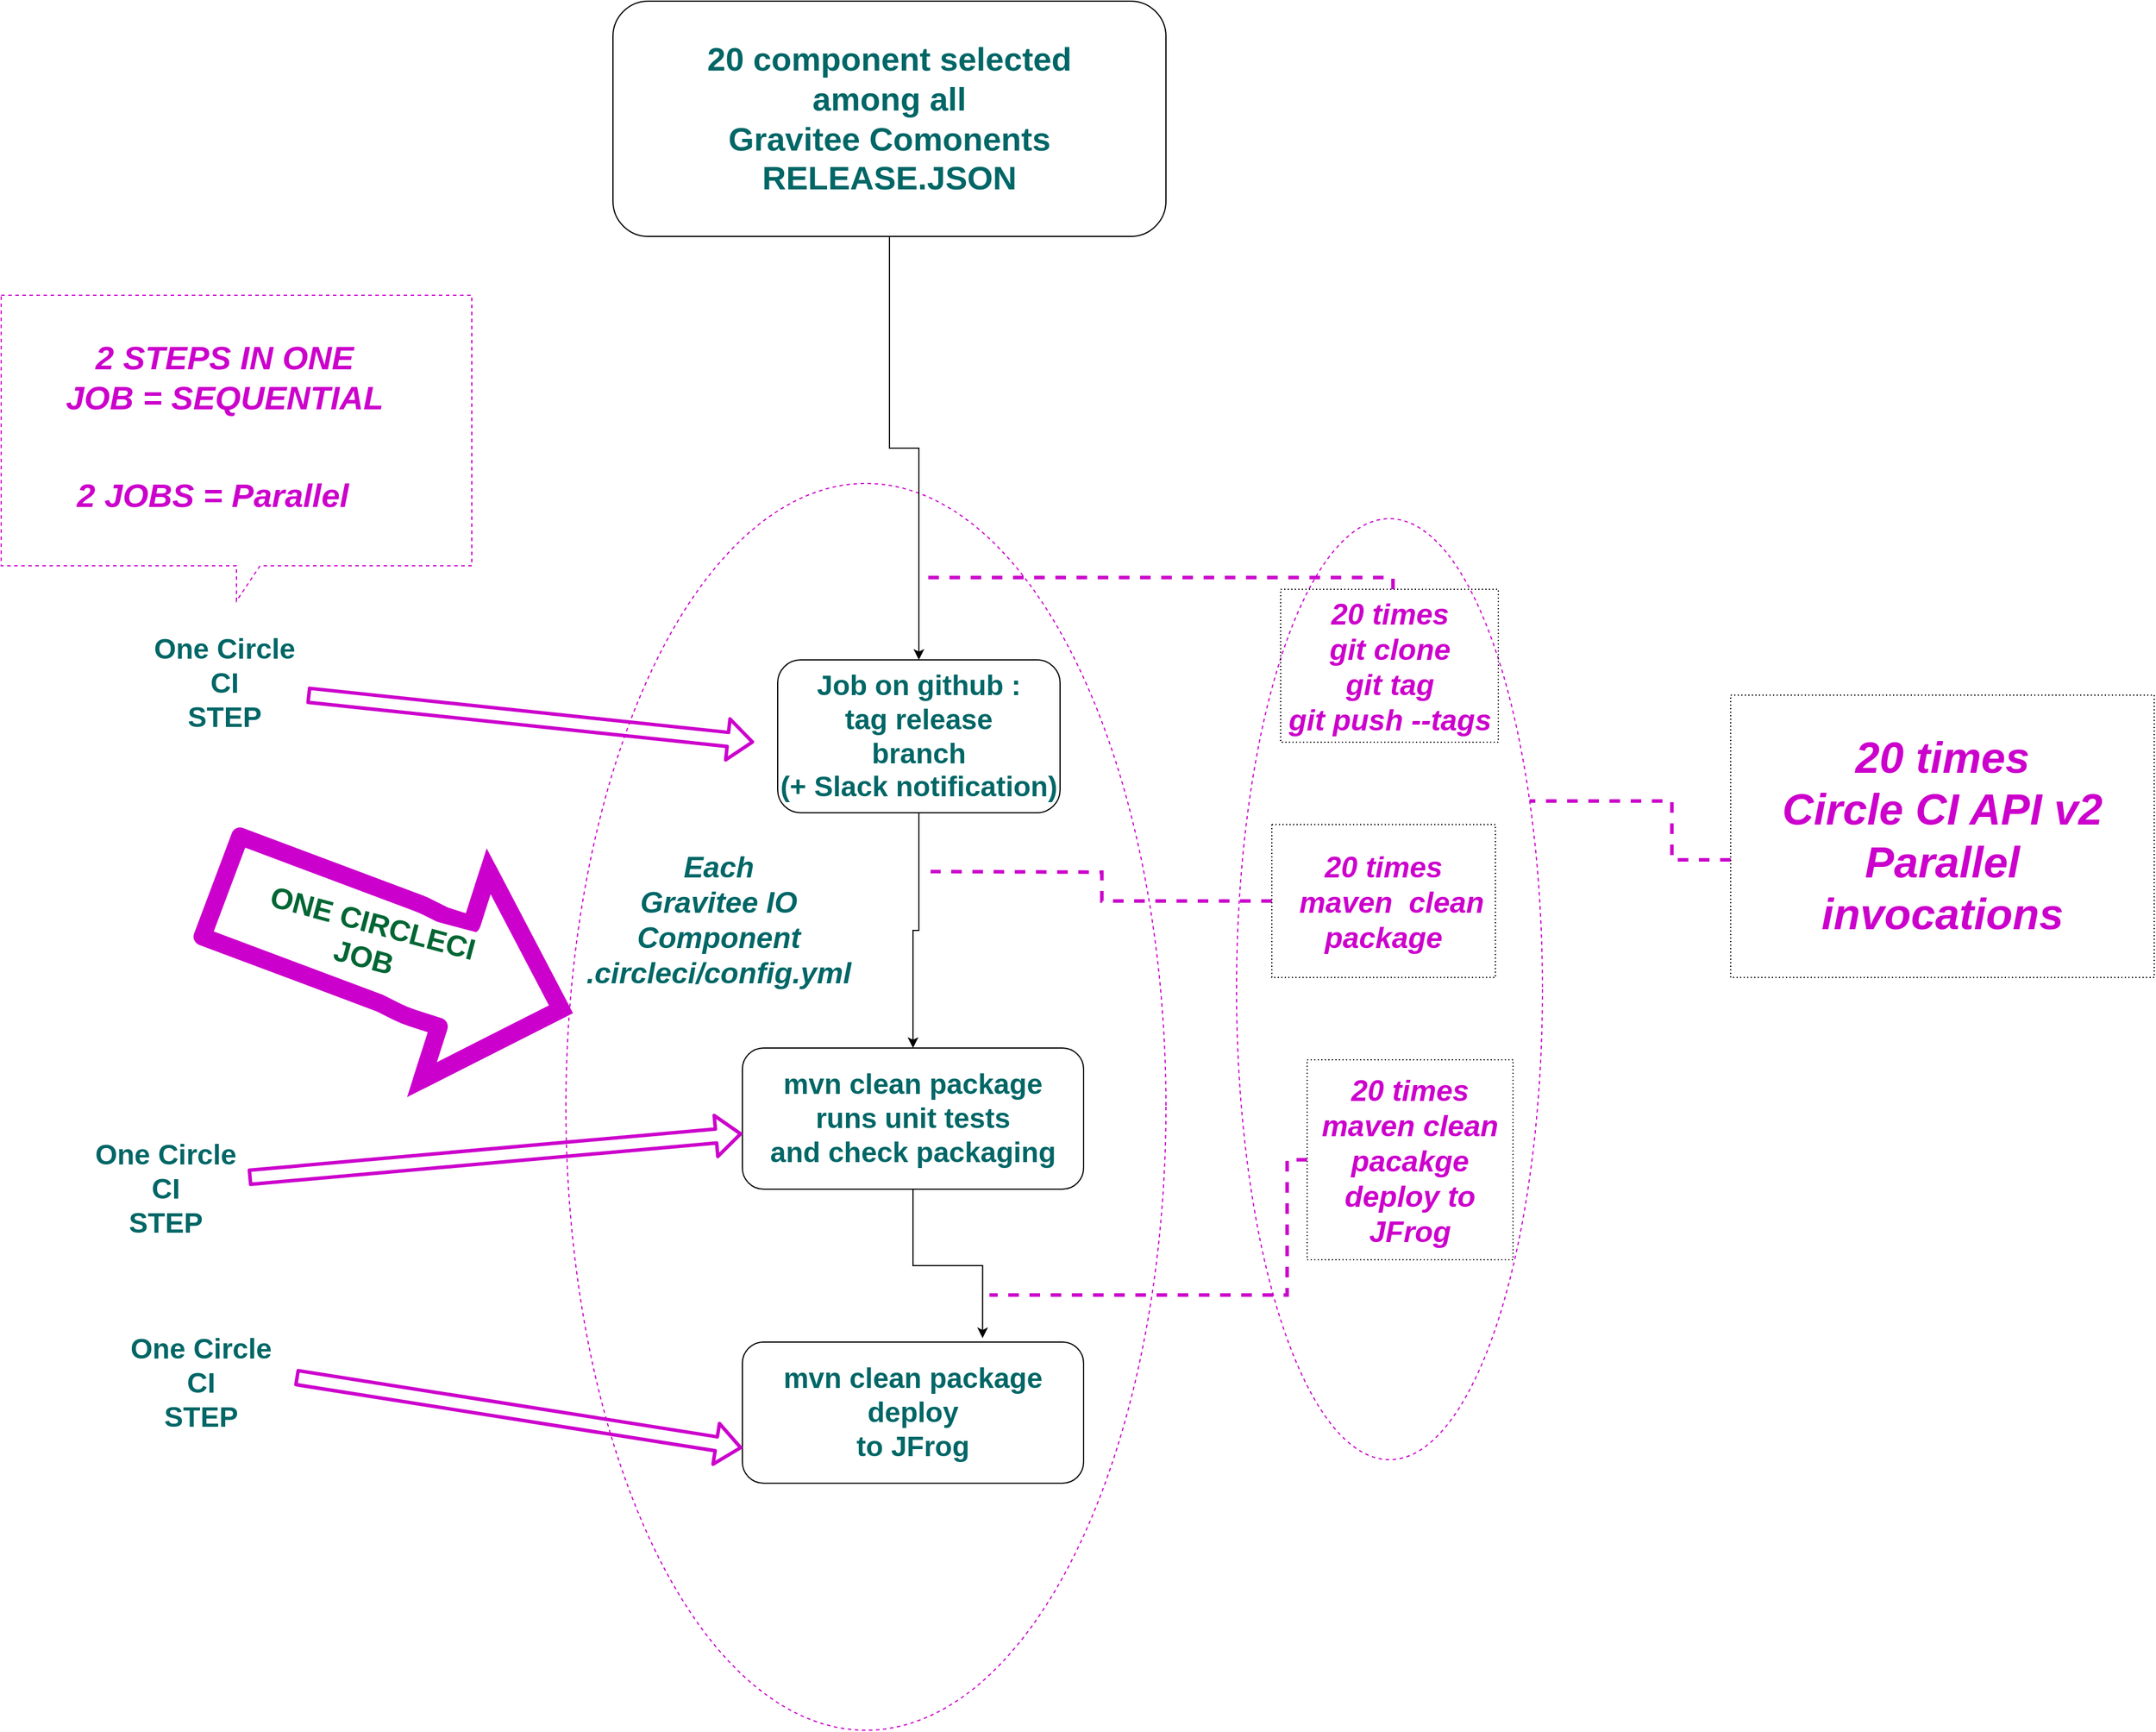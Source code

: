 <mxfile version="13.6.9" type="device"><diagram id="BBbb28W5JfRCKO-WnA04" name="Page-1"><mxGraphModel dx="10330" dy="6093" grid="1" gridSize="10" guides="1" tooltips="1" connect="1" arrows="1" fold="1" page="1" pageScale="1" pageWidth="850" pageHeight="1100" math="0" shadow="0"><root><mxCell id="0"/><mxCell id="1" parent="0"/><mxCell id="2mjxniXGqGAX1PFGv8ul-36" value="" style="shape=callout;whiteSpace=wrap;html=1;perimeter=calloutPerimeter;dashed=1;strokeColor=#CC00CC;fontSize=28;fontColor=#CC00CC;" vertex="1" parent="1"><mxGeometry x="-270" y="-320" width="400" height="260" as="geometry"/></mxCell><mxCell id="2mjxniXGqGAX1PFGv8ul-20" value="" style="ellipse;whiteSpace=wrap;html=1;dashed=1;strokeColor=#CC00CC;fontSize=14;fontColor=#CC00CC;" vertex="1" parent="1"><mxGeometry x="210" y="-160" width="510" height="1060" as="geometry"/></mxCell><mxCell id="2mjxniXGqGAX1PFGv8ul-19" value="" style="ellipse;whiteSpace=wrap;html=1;fontSize=14;fontColor=#CC00CC;dashed=1;strokeColor=#CC00CC;" vertex="1" parent="1"><mxGeometry x="780" y="-130" width="260" height="800" as="geometry"/></mxCell><mxCell id="2mjxniXGqGAX1PFGv8ul-2" style="edgeStyle=orthogonalEdgeStyle;rounded=0;orthogonalLoop=1;jettySize=auto;html=1;" edge="1" parent="1" source="2mjxniXGqGAX1PFGv8ul-1" target="2mjxniXGqGAX1PFGv8ul-3"><mxGeometry relative="1" as="geometry"><mxPoint x="555" y="40.0" as="targetPoint"/></mxGeometry></mxCell><mxCell id="2mjxniXGqGAX1PFGv8ul-1" value="20 component selected&lt;br style=&quot;font-size: 28px&quot;&gt;among all&lt;br style=&quot;font-size: 28px&quot;&gt;Gravitee Comonents&lt;br&gt;RELEASE.JSON" style="rounded=1;whiteSpace=wrap;html=1;fontStyle=1;fontColor=#006666;fontSize=28;" vertex="1" parent="1"><mxGeometry x="250" y="-570" width="470" height="200" as="geometry"/></mxCell><mxCell id="2mjxniXGqGAX1PFGv8ul-6" style="edgeStyle=orthogonalEdgeStyle;rounded=0;orthogonalLoop=1;jettySize=auto;html=1;endArrow=classic;endFill=1;" edge="1" parent="1" source="2mjxniXGqGAX1PFGv8ul-3" target="2mjxniXGqGAX1PFGv8ul-7"><mxGeometry relative="1" as="geometry"><mxPoint x="520" y="200.0" as="targetPoint"/></mxGeometry></mxCell><mxCell id="2mjxniXGqGAX1PFGv8ul-3" value="&lt;div style=&quot;font-size: 24px;&quot;&gt;Job on github :&lt;/div&gt;&lt;div style=&quot;font-size: 24px;&quot;&gt;tag release&lt;br style=&quot;font-size: 24px;&quot;&gt;branch&lt;br style=&quot;font-size: 24px;&quot;&gt;(+ Slack notification)&lt;br style=&quot;font-size: 24px;&quot;&gt;&lt;/div&gt;" style="rounded=1;whiteSpace=wrap;html=1;fontStyle=1;fontColor=#006666;fontSize=24;" vertex="1" parent="1"><mxGeometry x="390" y="-10" width="240" height="130" as="geometry"/></mxCell><mxCell id="2mjxniXGqGAX1PFGv8ul-5" style="edgeStyle=orthogonalEdgeStyle;rounded=0;orthogonalLoop=1;jettySize=auto;html=1;dashed=1;endArrow=none;endFill=0;strokeWidth=3;strokeColor=#CC00CC;" edge="1" parent="1" source="2mjxniXGqGAX1PFGv8ul-4"><mxGeometry relative="1" as="geometry"><mxPoint x="510" y="-80" as="targetPoint"/><Array as="points"><mxPoint x="913" y="-80"/></Array></mxGeometry></mxCell><mxCell id="2mjxniXGqGAX1PFGv8ul-4" value="20 times&lt;br style=&quot;font-size: 25px;&quot;&gt;git clone&lt;br style=&quot;font-size: 25px;&quot;&gt;git tag&lt;br style=&quot;font-size: 25px;&quot;&gt;git push --tags" style="text;html=1;fillColor=none;align=center;verticalAlign=middle;whiteSpace=wrap;rounded=0;fontStyle=3;fontColor=#CC00CC;fontSize=25;strokeColor=#000000;dashed=1;dashPattern=1 2;" vertex="1" parent="1"><mxGeometry x="817.5" y="-70" width="185" height="130" as="geometry"/></mxCell><mxCell id="2mjxniXGqGAX1PFGv8ul-17" style="edgeStyle=orthogonalEdgeStyle;rounded=0;orthogonalLoop=1;jettySize=auto;html=1;entryX=0.704;entryY=-0.028;entryDx=0;entryDy=0;entryPerimeter=0;endArrow=classic;endFill=1;fontSize=15;fontColor=#CC00CC;" edge="1" parent="1" source="2mjxniXGqGAX1PFGv8ul-7" target="2mjxniXGqGAX1PFGv8ul-16"><mxGeometry relative="1" as="geometry"/></mxCell><mxCell id="2mjxniXGqGAX1PFGv8ul-7" value="mvn clean package &lt;br style=&quot;font-size: 24px;&quot;&gt;runs unit tests &lt;br style=&quot;font-size: 24px;&quot;&gt;and check packaging" style="rounded=1;whiteSpace=wrap;html=1;fontStyle=1;fontColor=#006666;fontSize=24;" vertex="1" parent="1"><mxGeometry x="360" y="320" width="290" height="120" as="geometry"/></mxCell><mxCell id="2mjxniXGqGAX1PFGv8ul-8" style="edgeStyle=orthogonalEdgeStyle;rounded=0;orthogonalLoop=1;jettySize=auto;html=1;dashed=1;endArrow=none;endFill=0;strokeWidth=3;strokeColor=#CC00CC;" edge="1" parent="1" source="2mjxniXGqGAX1PFGv8ul-9" target="2mjxniXGqGAX1PFGv8ul-19"><mxGeometry relative="1" as="geometry"><mxPoint x="1110" y="109.98" as="targetPoint"/><Array as="points"><mxPoint x="1150" y="160"/><mxPoint x="1150" y="110"/></Array></mxGeometry></mxCell><mxCell id="2mjxniXGqGAX1PFGv8ul-9" value="20 times&lt;br style=&quot;font-size: 37px&quot;&gt;Circle CI API v2&lt;br&gt;Parallel&lt;br style=&quot;font-size: 37px&quot;&gt;invocations" style="text;html=1;fillColor=none;align=center;verticalAlign=middle;whiteSpace=wrap;rounded=0;fontStyle=3;fontColor=#CC00CC;fontSize=37;strokeColor=#000000;dashed=1;dashPattern=1 2;" vertex="1" parent="1"><mxGeometry x="1200" y="20" width="360" height="240" as="geometry"/></mxCell><mxCell id="2mjxniXGqGAX1PFGv8ul-11" style="edgeStyle=orthogonalEdgeStyle;rounded=0;orthogonalLoop=1;jettySize=auto;html=1;dashed=1;endArrow=none;endFill=0;strokeWidth=3;strokeColor=#CC00CC;" edge="1" parent="1" source="2mjxniXGqGAX1PFGv8ul-12"><mxGeometry relative="1" as="geometry"><mxPoint x="520" y="170" as="targetPoint"/></mxGeometry></mxCell><mxCell id="2mjxniXGqGAX1PFGv8ul-12" value="20 times&lt;br style=&quot;font-size: 25px;&quot;&gt;&amp;nbsp; maven&amp;nbsp; clean package&lt;br style=&quot;font-size: 25px;&quot;&gt;" style="text;html=1;fillColor=none;align=center;verticalAlign=middle;whiteSpace=wrap;rounded=0;fontStyle=3;fontColor=#CC00CC;fontSize=25;strokeColor=#000000;dashed=1;dashPattern=1 2;" vertex="1" parent="1"><mxGeometry x="810" y="129.98" width="190" height="130.02" as="geometry"/></mxCell><mxCell id="2mjxniXGqGAX1PFGv8ul-13" value="20 times&lt;br style=&quot;font-size: 25px;&quot;&gt;maven clean pacakge deploy to JFrog" style="text;html=1;fillColor=none;align=center;verticalAlign=middle;whiteSpace=wrap;rounded=0;fontStyle=3;fontColor=#CC00CC;fontSize=25;strokeColor=#000000;dashed=1;dashPattern=1 2;" vertex="1" parent="1"><mxGeometry x="840" y="330" width="175" height="170" as="geometry"/></mxCell><mxCell id="2mjxniXGqGAX1PFGv8ul-15" style="edgeStyle=orthogonalEdgeStyle;rounded=0;orthogonalLoop=1;jettySize=auto;html=1;dashed=1;endArrow=none;endFill=0;strokeWidth=3;strokeColor=#CC00CC;" edge="1" parent="1" source="2mjxniXGqGAX1PFGv8ul-13"><mxGeometry relative="1" as="geometry"><mxPoint x="570" y="530" as="targetPoint"/><mxPoint x="605" y="252.5" as="sourcePoint"/><Array as="points"><mxPoint x="823" y="530"/></Array></mxGeometry></mxCell><mxCell id="2mjxniXGqGAX1PFGv8ul-16" value="mvn clean package deploy&lt;br style=&quot;font-size: 24px;&quot;&gt;to JFrog" style="rounded=1;whiteSpace=wrap;html=1;fontStyle=1;fontColor=#006666;fontSize=24;" vertex="1" parent="1"><mxGeometry x="360" y="570" width="290" height="120" as="geometry"/></mxCell><mxCell id="2mjxniXGqGAX1PFGv8ul-21" value="Each&lt;br style=&quot;font-size: 25px&quot;&gt;Gravitee IO &lt;br style=&quot;font-size: 25px&quot;&gt;Component&lt;br style=&quot;font-size: 25px&quot;&gt;.circleci/config.yml" style="text;html=1;strokeColor=none;fillColor=none;align=center;verticalAlign=middle;whiteSpace=wrap;rounded=0;dashed=1;fontSize=25;fontStyle=3;fontColor=#006666;" vertex="1" parent="1"><mxGeometry x="170" y="129.98" width="340" height="160" as="geometry"/></mxCell><mxCell id="2mjxniXGqGAX1PFGv8ul-25" value="" style="shape=flexArrow;endArrow=classic;html=1;strokeColor=#CC00CC;strokeWidth=3;fontSize=20;fontColor=#006666;entryX=0;entryY=0.75;entryDx=0;entryDy=0;" edge="1" parent="1" target="2mjxniXGqGAX1PFGv8ul-16"><mxGeometry width="50" height="50" relative="1" as="geometry"><mxPoint x="-20" y="600" as="sourcePoint"/><mxPoint x="70" y="610" as="targetPoint"/><Array as="points"/></mxGeometry></mxCell><mxCell id="2mjxniXGqGAX1PFGv8ul-26" value="" style="shape=flexArrow;endArrow=classic;html=1;strokeColor=#CC00CC;strokeWidth=3;fontSize=20;fontColor=#006666;" edge="1" parent="1" target="2mjxniXGqGAX1PFGv8ul-7"><mxGeometry width="50" height="50" relative="1" as="geometry"><mxPoint x="-60" y="430" as="sourcePoint"/><mxPoint x="320" y="470" as="targetPoint"/><Array as="points"/></mxGeometry></mxCell><mxCell id="2mjxniXGqGAX1PFGv8ul-27" value="" style="shape=flexArrow;endArrow=classic;html=1;strokeColor=#CC00CC;strokeWidth=3;fontSize=20;fontColor=#006666;entryX=0;entryY=0.75;entryDx=0;entryDy=0;" edge="1" parent="1"><mxGeometry width="50" height="50" relative="1" as="geometry"><mxPoint x="-10" y="20" as="sourcePoint"/><mxPoint x="370" y="60" as="targetPoint"/><Array as="points"/></mxGeometry></mxCell><mxCell id="2mjxniXGqGAX1PFGv8ul-28" value="" style="shape=flexArrow;endArrow=classic;html=1;strokeColor=#CC00CC;strokeWidth=15;fontSize=26;fontColor=#006666;endWidth=80;endSize=26.451;width=77.143;" edge="1" parent="1" target="2mjxniXGqGAX1PFGv8ul-20"><mxGeometry width="50" height="50" relative="1" as="geometry"><mxPoint x="-90" y="180" as="sourcePoint"/><mxPoint x="70" y="170" as="targetPoint"/><Array as="points"><mxPoint x="70" y="240"/><mxPoint x="90" y="250"/></Array></mxGeometry></mxCell><mxCell id="2mjxniXGqGAX1PFGv8ul-30" value="&lt;font style=&quot;font-size: 25px;&quot; color=&quot;#006633&quot;&gt;&lt;b style=&quot;font-size: 25px;&quot;&gt;ONE CIRCLECI &lt;br style=&quot;font-size: 25px;&quot;&gt;JOB&lt;/b&gt;&lt;/font&gt;" style="edgeLabel;html=1;align=center;verticalAlign=middle;resizable=0;points=[];fontSize=25;fontColor=#006666;rotation=15;" vertex="1" connectable="0" parent="2mjxniXGqGAX1PFGv8ul-28"><mxGeometry x="-0.091" y="12" relative="1" as="geometry"><mxPoint x="-9.58" y="6.36" as="offset"/></mxGeometry></mxCell><mxCell id="2mjxniXGqGAX1PFGv8ul-31" value="One Circle CI &lt;br style=&quot;font-size: 24px;&quot;&gt;STEP" style="text;html=1;strokeColor=none;fillColor=none;align=center;verticalAlign=middle;whiteSpace=wrap;rounded=0;dashed=1;fontSize=24;fontColor=#006666;fontStyle=1" vertex="1" parent="1"><mxGeometry x="-150" width="140" height="20" as="geometry"/></mxCell><mxCell id="2mjxniXGqGAX1PFGv8ul-32" value="One Circle CI &lt;br style=&quot;font-size: 24px;&quot;&gt;STEP" style="text;html=1;strokeColor=none;fillColor=none;align=center;verticalAlign=middle;whiteSpace=wrap;rounded=0;dashed=1;fontSize=24;fontColor=#006666;fontStyle=1" vertex="1" parent="1"><mxGeometry x="-200" y="430" width="140" height="20" as="geometry"/></mxCell><mxCell id="2mjxniXGqGAX1PFGv8ul-33" value="One Circle CI &lt;br style=&quot;font-size: 24px;&quot;&gt;STEP" style="text;html=1;strokeColor=none;fillColor=none;align=center;verticalAlign=middle;whiteSpace=wrap;rounded=0;dashed=1;fontSize=24;fontColor=#006666;fontStyle=1" vertex="1" parent="1"><mxGeometry x="-170" y="590" width="140" height="30" as="geometry"/></mxCell><mxCell id="2mjxniXGqGAX1PFGv8ul-34" value="2 JOBS = Parallel" style="text;html=1;strokeColor=none;fillColor=none;align=center;verticalAlign=middle;whiteSpace=wrap;rounded=0;dashed=1;fontSize=28;fontStyle=3;fontColor=#CC00CC;" vertex="1" parent="1"><mxGeometry x="-230" y="-190" width="280" height="80" as="geometry"/></mxCell><mxCell id="2mjxniXGqGAX1PFGv8ul-35" value="2 STEPS IN ONE JOB = SEQUENTIAL" style="text;html=1;strokeColor=none;fillColor=none;align=center;verticalAlign=middle;whiteSpace=wrap;rounded=0;dashed=1;fontSize=28;fontStyle=3;fontColor=#CC00CC;" vertex="1" parent="1"><mxGeometry x="-220" y="-290" width="280" height="80" as="geometry"/></mxCell></root></mxGraphModel></diagram></mxfile>